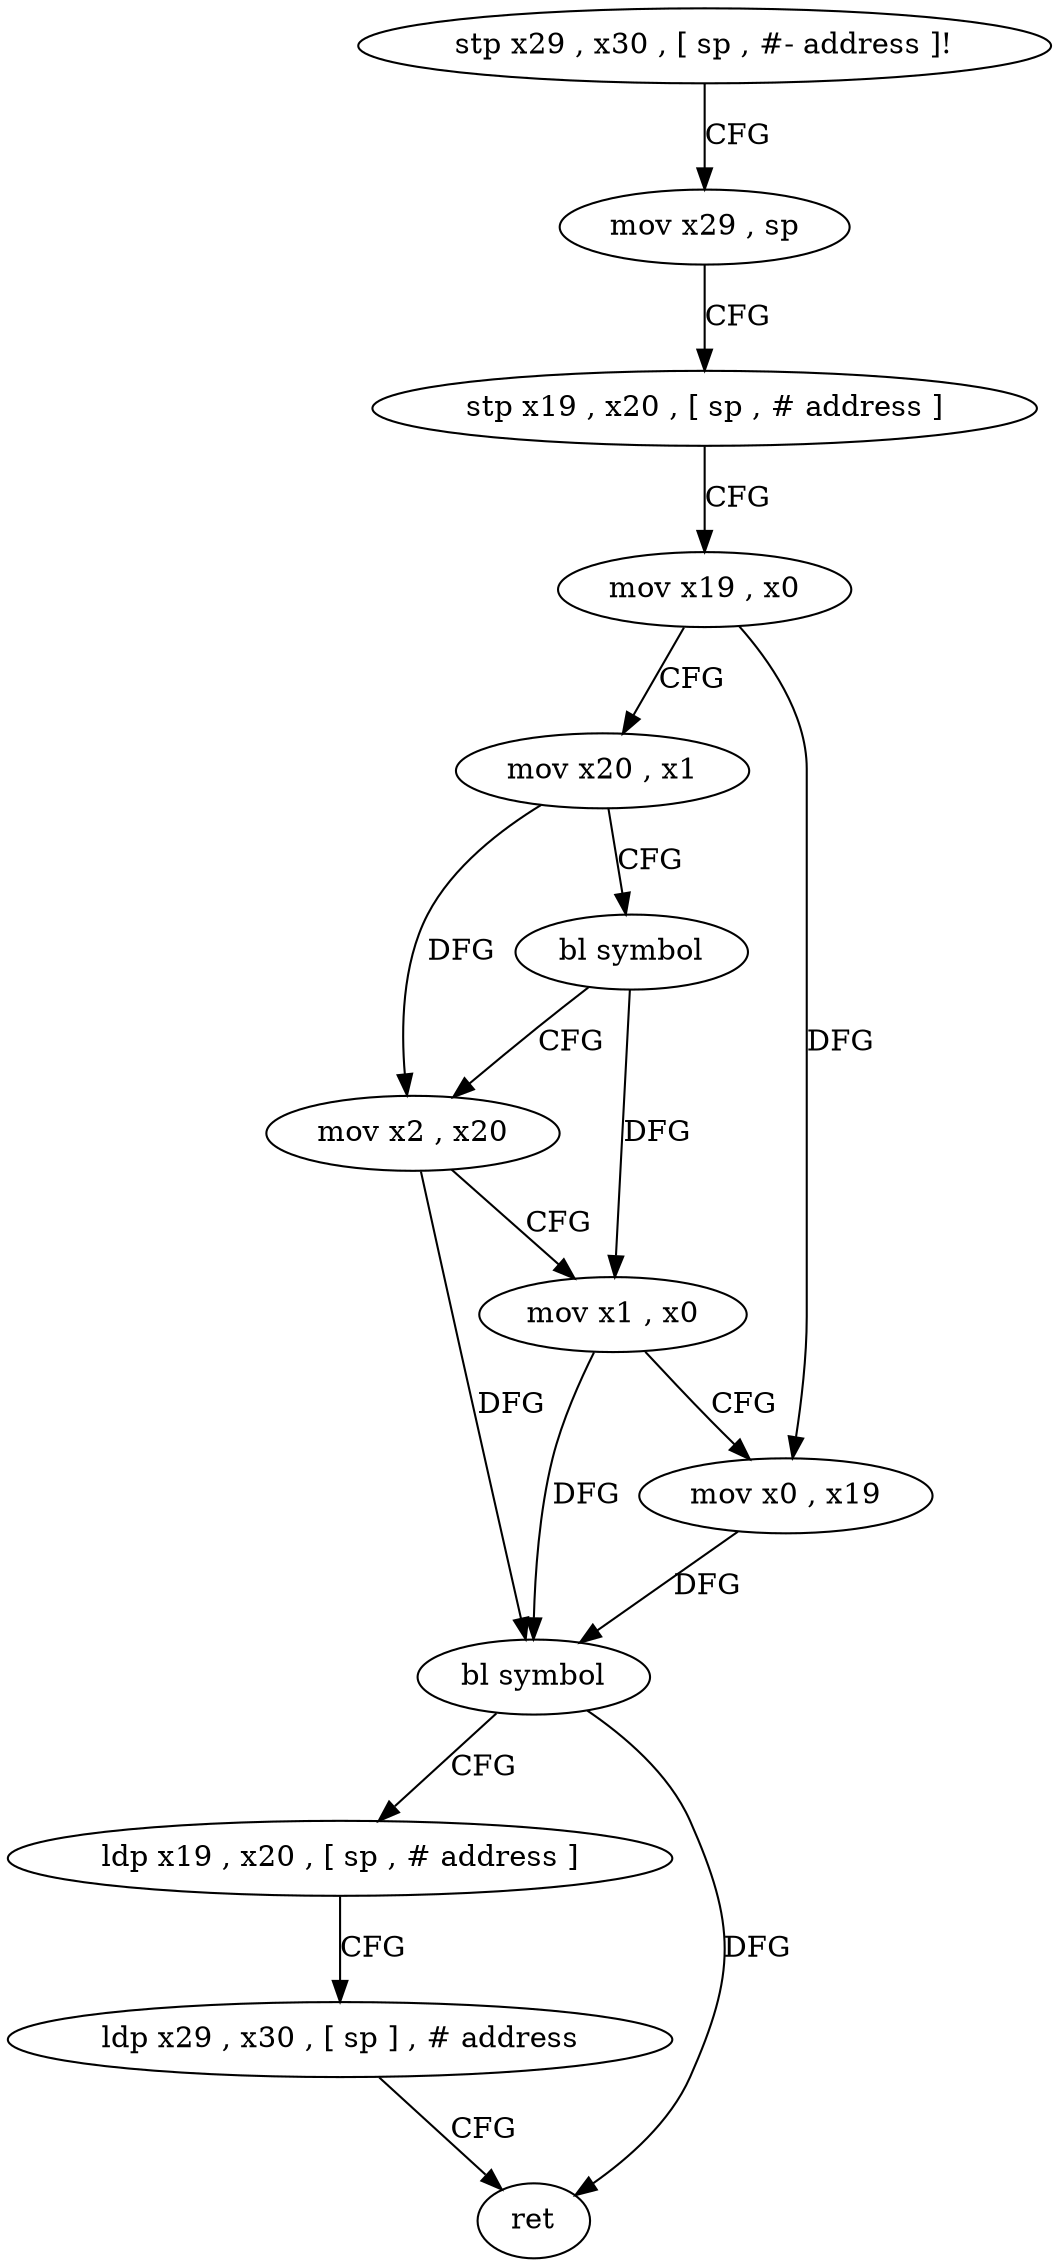 digraph "func" {
"103452" [label = "stp x29 , x30 , [ sp , #- address ]!" ]
"103456" [label = "mov x29 , sp" ]
"103460" [label = "stp x19 , x20 , [ sp , # address ]" ]
"103464" [label = "mov x19 , x0" ]
"103468" [label = "mov x20 , x1" ]
"103472" [label = "bl symbol" ]
"103476" [label = "mov x2 , x20" ]
"103480" [label = "mov x1 , x0" ]
"103484" [label = "mov x0 , x19" ]
"103488" [label = "bl symbol" ]
"103492" [label = "ldp x19 , x20 , [ sp , # address ]" ]
"103496" [label = "ldp x29 , x30 , [ sp ] , # address" ]
"103500" [label = "ret" ]
"103452" -> "103456" [ label = "CFG" ]
"103456" -> "103460" [ label = "CFG" ]
"103460" -> "103464" [ label = "CFG" ]
"103464" -> "103468" [ label = "CFG" ]
"103464" -> "103484" [ label = "DFG" ]
"103468" -> "103472" [ label = "CFG" ]
"103468" -> "103476" [ label = "DFG" ]
"103472" -> "103476" [ label = "CFG" ]
"103472" -> "103480" [ label = "DFG" ]
"103476" -> "103480" [ label = "CFG" ]
"103476" -> "103488" [ label = "DFG" ]
"103480" -> "103484" [ label = "CFG" ]
"103480" -> "103488" [ label = "DFG" ]
"103484" -> "103488" [ label = "DFG" ]
"103488" -> "103492" [ label = "CFG" ]
"103488" -> "103500" [ label = "DFG" ]
"103492" -> "103496" [ label = "CFG" ]
"103496" -> "103500" [ label = "CFG" ]
}
